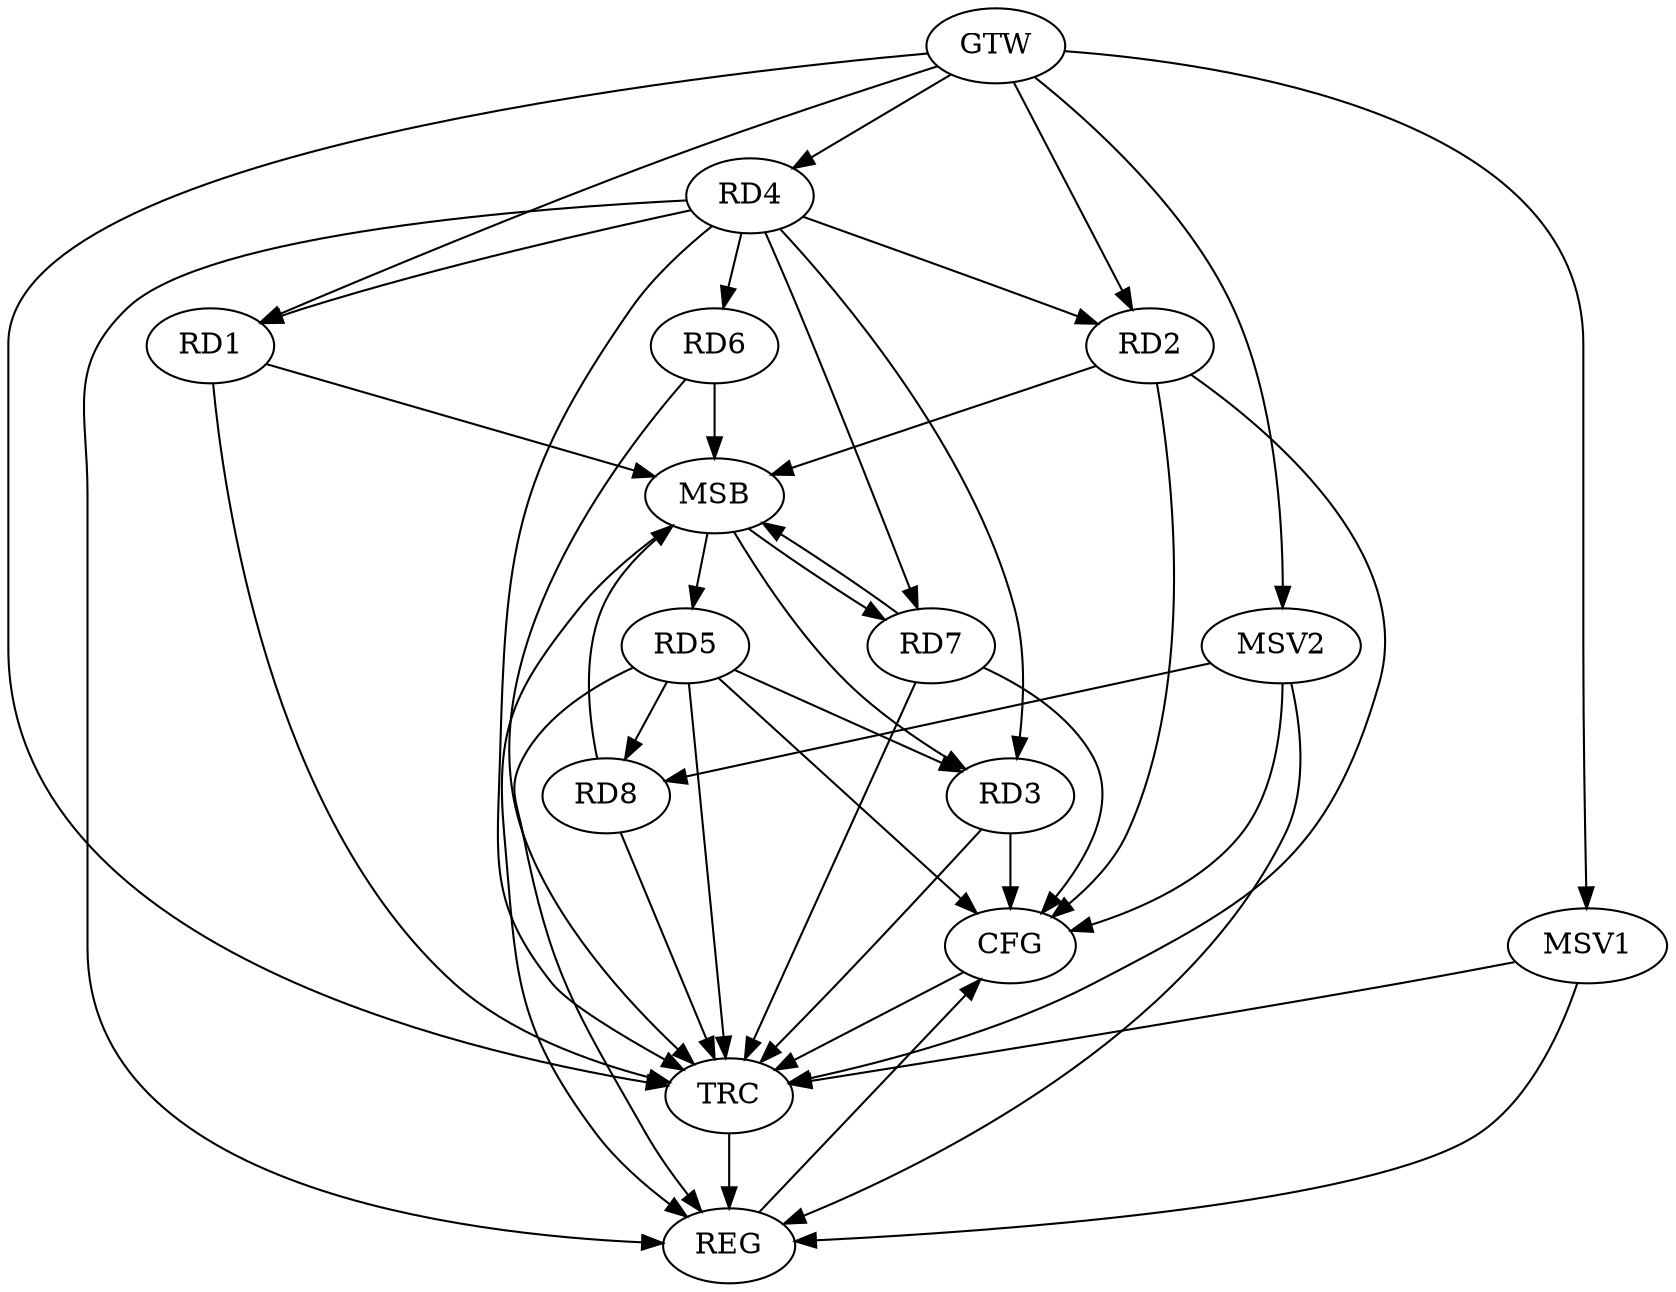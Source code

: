 strict digraph G {
  RD1 [ label="RD1" ];
  RD2 [ label="RD2" ];
  RD3 [ label="RD3" ];
  RD4 [ label="RD4" ];
  RD5 [ label="RD5" ];
  RD6 [ label="RD6" ];
  RD7 [ label="RD7" ];
  RD8 [ label="RD8" ];
  GTW [ label="GTW" ];
  REG [ label="REG" ];
  MSB [ label="MSB" ];
  CFG [ label="CFG" ];
  TRC [ label="TRC" ];
  MSV1 [ label="MSV1" ];
  MSV2 [ label="MSV2" ];
  RD4 -> RD3;
  RD5 -> RD3;
  RD4 -> RD6;
  RD4 -> RD7;
  RD5 -> RD8;
  GTW -> RD1;
  GTW -> RD2;
  GTW -> RD4;
  RD4 -> REG;
  RD5 -> REG;
  RD1 -> MSB;
  MSB -> RD3;
  MSB -> RD5;
  MSB -> REG;
  RD2 -> MSB;
  MSB -> RD7;
  RD6 -> MSB;
  RD7 -> MSB;
  RD8 -> MSB;
  RD2 -> CFG;
  RD5 -> CFG;
  RD3 -> CFG;
  RD7 -> CFG;
  REG -> CFG;
  RD1 -> TRC;
  RD2 -> TRC;
  RD3 -> TRC;
  RD4 -> TRC;
  RD5 -> TRC;
  RD6 -> TRC;
  RD7 -> TRC;
  RD8 -> TRC;
  GTW -> TRC;
  CFG -> TRC;
  TRC -> REG;
  RD4 -> RD2;
  RD4 -> RD1;
  GTW -> MSV1;
  MSV1 -> REG;
  MSV1 -> TRC;
  MSV2 -> RD8;
  GTW -> MSV2;
  MSV2 -> REG;
  MSV2 -> CFG;
}
